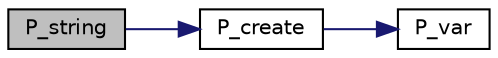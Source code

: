 digraph "P_string"
{
  edge [fontname="Helvetica",fontsize="10",labelfontname="Helvetica",labelfontsize="10"];
  node [fontname="Helvetica",fontsize="10",shape=record];
  rankdir="LR";
  Node599 [label="P_string",height=0.2,width=0.4,color="black", fillcolor="grey75", style="filled", fontcolor="black"];
  Node599 -> Node600 [color="midnightblue",fontsize="10",style="solid",fontname="Helvetica"];
  Node600 [label="P_create",height=0.2,width=0.4,color="black", fillcolor="white", style="filled",URL="$atlast_8c.html#ab2964bfbff488aa2bbb464de2a344bc9"];
  Node600 -> Node601 [color="midnightblue",fontsize="10",style="solid",fontname="Helvetica"];
  Node601 [label="P_var",height=0.2,width=0.4,color="black", fillcolor="white", style="filled",URL="$atlast_8c.html#ac18fface9a24bb2a8f9d833c36b420e2"];
}
